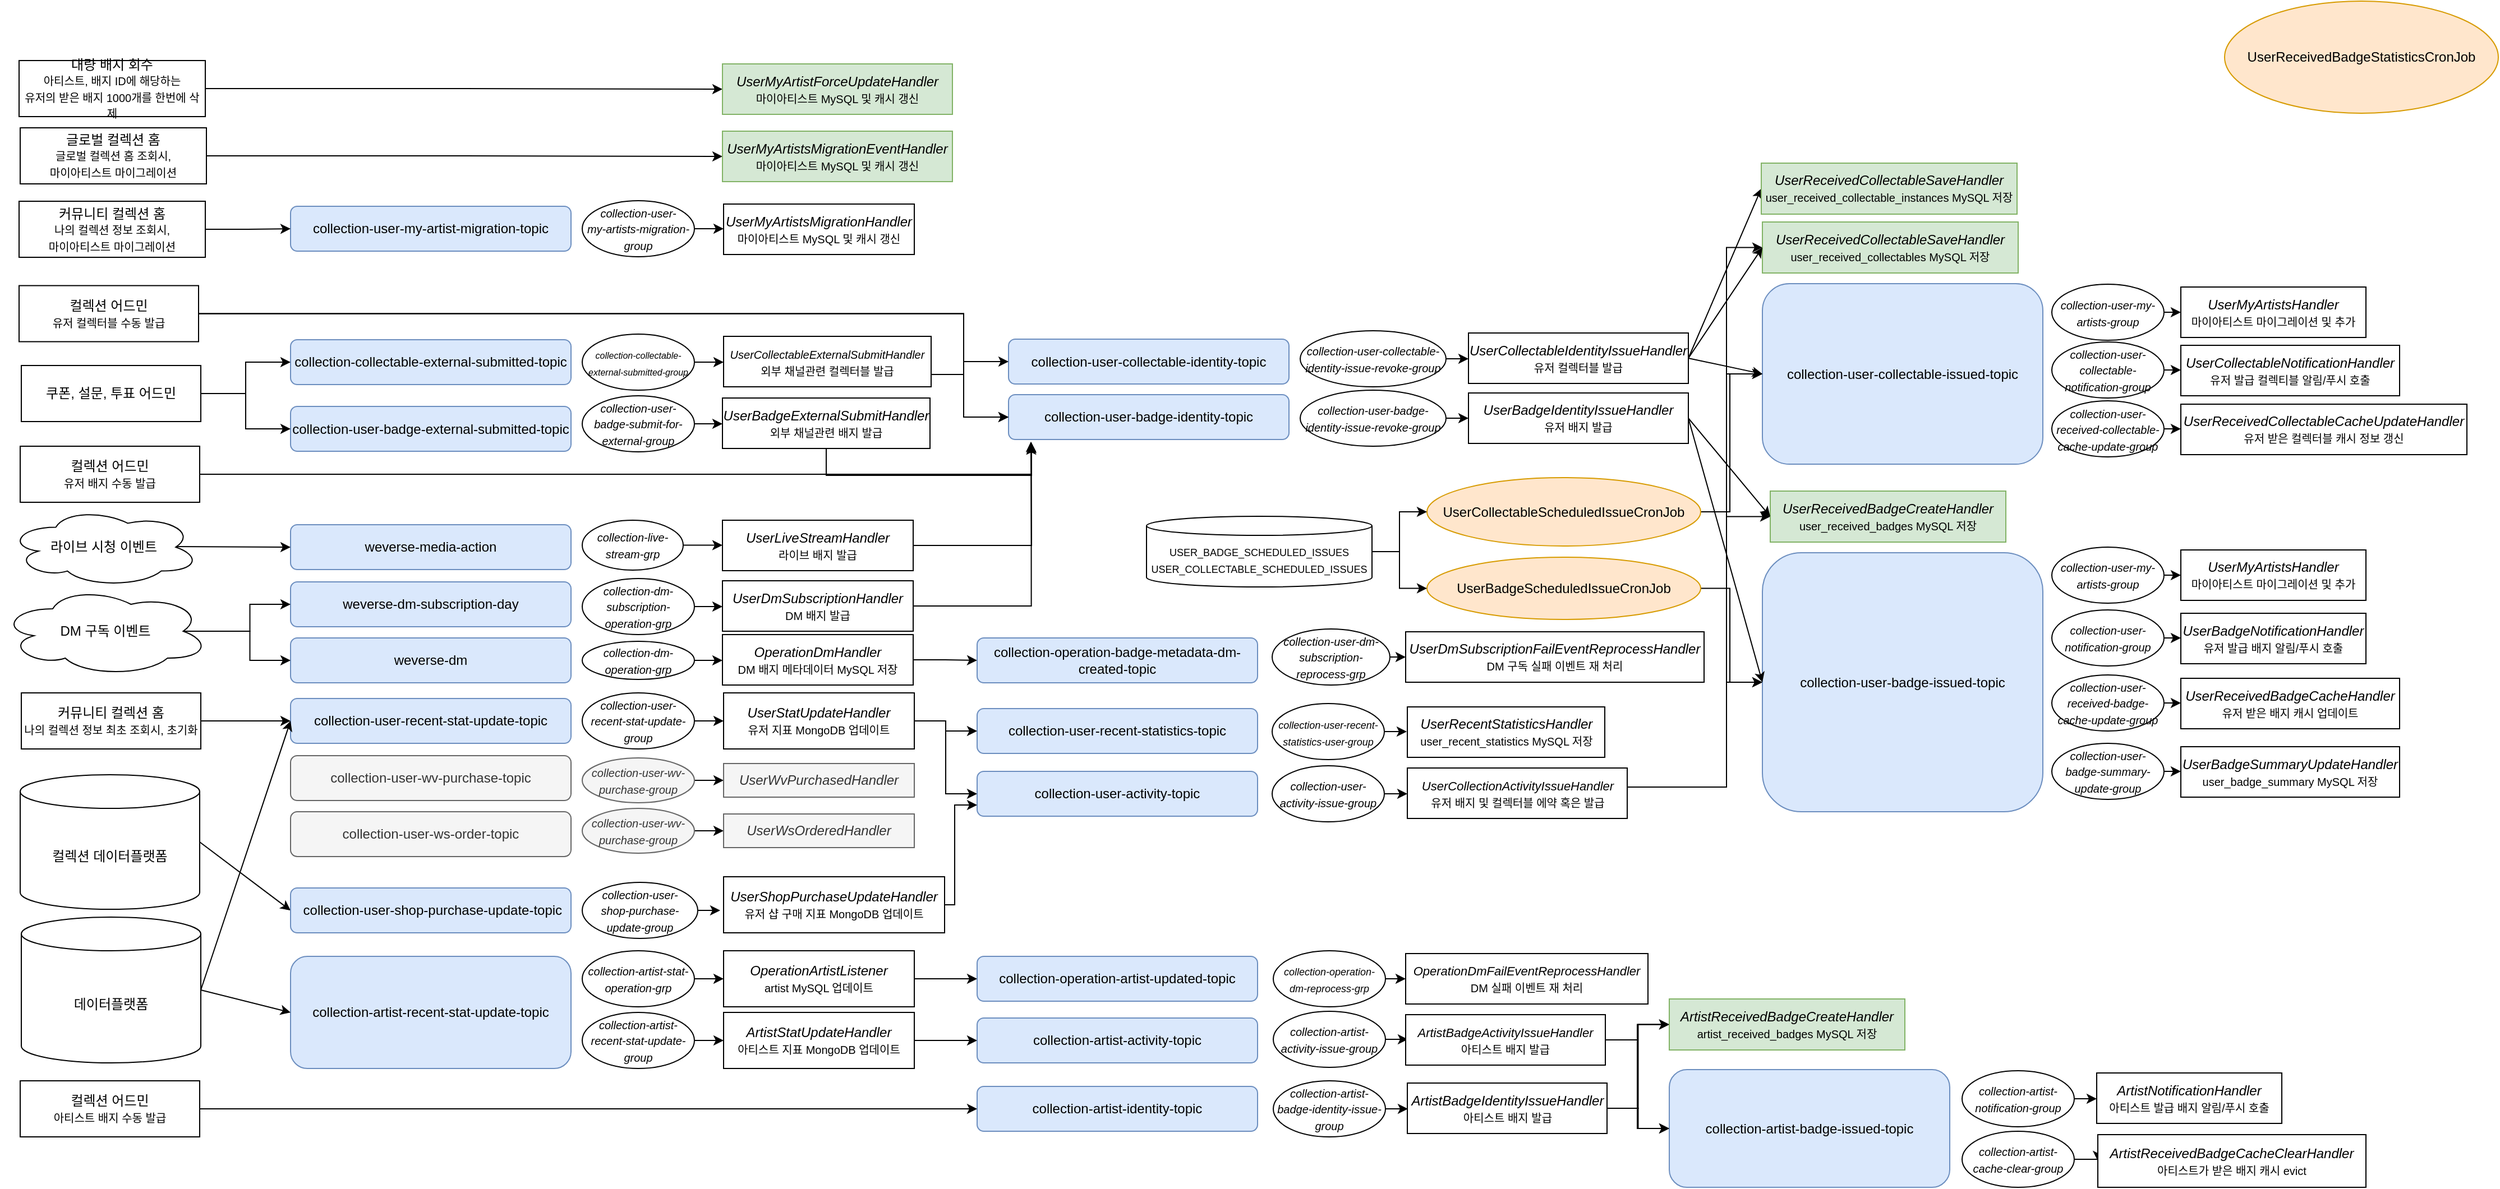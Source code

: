 <mxfile version="22.1.17" type="github">
  <diagram name="Kafka Event" id="AxXZHzaRcRMsWfZ9CsZy">
    <mxGraphModel dx="1038" dy="704" grid="1" gridSize="10" guides="1" tooltips="1" connect="1" arrows="1" fold="1" page="1" pageScale="1" pageWidth="827" pageHeight="1169" math="0" shadow="0">
      <root>
        <mxCell id="0" />
        <mxCell id="1" parent="0" />
        <mxCell id="Hu20n-Qd5BMdo4HiK3WD-1" value="collection-user-recent-stat-update-topic" style="rounded=1;whiteSpace=wrap;html=1;fillColor=#dae8fc;strokeColor=#6c8ebf;" parent="1" vertex="1">
          <mxGeometry x="437" y="646" width="250" height="40" as="geometry" />
        </mxCell>
        <mxCell id="Hu20n-Qd5BMdo4HiK3WD-2" value="collection-operation-artist-updated-topic" style="rounded=1;whiteSpace=wrap;html=1;fillColor=#dae8fc;strokeColor=#6c8ebf;" parent="1" vertex="1">
          <mxGeometry x="1049" y="876" width="250" height="40" as="geometry" />
        </mxCell>
        <mxCell id="Hu20n-Qd5BMdo4HiK3WD-3" value="weverse-dm-subscription-day" style="rounded=1;whiteSpace=wrap;html=1;fillColor=#dae8fc;strokeColor=#6c8ebf;" parent="1" vertex="1">
          <mxGeometry x="437" y="542" width="250" height="40" as="geometry" />
        </mxCell>
        <mxCell id="Hu20n-Qd5BMdo4HiK3WD-4" value="collection-operation-badge-metadata-dm-created-topic" style="rounded=1;whiteSpace=wrap;html=1;fillColor=#dae8fc;strokeColor=#6c8ebf;" parent="1" vertex="1">
          <mxGeometry x="1049" y="592" width="250" height="40" as="geometry" />
        </mxCell>
        <mxCell id="Hu20n-Qd5BMdo4HiK3WD-6" value="collection-user-badge-identity-topic" style="rounded=1;whiteSpace=wrap;html=1;fillColor=#dae8fc;strokeColor=#6c8ebf;" parent="1" vertex="1">
          <mxGeometry x="1077" y="375" width="250" height="40" as="geometry" />
        </mxCell>
        <mxCell id="Hu20n-Qd5BMdo4HiK3WD-7" value="collection-user-collectable-identity-topic" style="rounded=1;whiteSpace=wrap;html=1;fillColor=#dae8fc;strokeColor=#6c8ebf;" parent="1" vertex="1">
          <mxGeometry x="1077" y="325.5" width="250" height="40" as="geometry" />
        </mxCell>
        <mxCell id="Hu20n-Qd5BMdo4HiK3WD-8" value="collection-artist-activity-topic" style="rounded=1;whiteSpace=wrap;html=1;fillColor=#dae8fc;strokeColor=#6c8ebf;" parent="1" vertex="1">
          <mxGeometry x="1049" y="931" width="250" height="40" as="geometry" />
        </mxCell>
        <mxCell id="Hu20n-Qd5BMdo4HiK3WD-9" value="collection-artist-identity-topic" style="rounded=1;whiteSpace=wrap;html=1;fillColor=#dae8fc;strokeColor=#6c8ebf;" parent="1" vertex="1">
          <mxGeometry x="1049" y="992" width="250" height="40" as="geometry" />
        </mxCell>
        <mxCell id="Hu20n-Qd5BMdo4HiK3WD-11" value="collection-artist-badge-issued-topic" style="rounded=1;whiteSpace=wrap;html=1;fillColor=#dae8fc;strokeColor=#6c8ebf;" parent="1" vertex="1">
          <mxGeometry x="1666" y="977" width="250" height="105" as="geometry" />
        </mxCell>
        <mxCell id="Hu20n-Qd5BMdo4HiK3WD-12" value="collection-user-collectable-issued-topic" style="rounded=1;whiteSpace=wrap;html=1;fillColor=#dae8fc;strokeColor=#6c8ebf;" parent="1" vertex="1">
          <mxGeometry x="1749" y="276" width="250" height="161" as="geometry" />
        </mxCell>
        <mxCell id="Hu20n-Qd5BMdo4HiK3WD-13" value="collection-user-my-artist-migration-topic" style="rounded=1;whiteSpace=wrap;html=1;fillColor=#dae8fc;strokeColor=#6c8ebf;" parent="1" vertex="1">
          <mxGeometry x="437" y="207" width="250" height="40" as="geometry" />
        </mxCell>
        <mxCell id="Hu20n-Qd5BMdo4HiK3WD-14" value="collection-user-activity-topic" style="rounded=1;whiteSpace=wrap;html=1;fillColor=#dae8fc;strokeColor=#6c8ebf;" parent="1" vertex="1">
          <mxGeometry x="1049" y="711" width="250" height="40" as="geometry" />
        </mxCell>
        <mxCell id="Hu20n-Qd5BMdo4HiK3WD-16" value="collection-user-badge-issued-topic" style="rounded=1;whiteSpace=wrap;html=1;fillColor=#dae8fc;strokeColor=#6c8ebf;" parent="1" vertex="1">
          <mxGeometry x="1749" y="516" width="250" height="231" as="geometry" />
        </mxCell>
        <mxCell id="Hu20n-Qd5BMdo4HiK3WD-17" value="collection-user-ws-order-topic" style="rounded=1;whiteSpace=wrap;html=1;fillColor=#f5f5f5;strokeColor=#666666;fontColor=#333333;" parent="1" vertex="1">
          <mxGeometry x="437" y="747" width="250" height="40" as="geometry" />
        </mxCell>
        <mxCell id="Hu20n-Qd5BMdo4HiK3WD-18" value="collection-user-wv-purchase-topic" style="rounded=1;whiteSpace=wrap;html=1;fillColor=#f5f5f5;strokeColor=#666666;fontColor=#333333;" parent="1" vertex="1">
          <mxGeometry x="437" y="697" width="250" height="40" as="geometry" />
        </mxCell>
        <mxCell id="Hu20n-Qd5BMdo4HiK3WD-19" value="collection-artist-recent-stat-update-topic" style="rounded=1;whiteSpace=wrap;html=1;fillColor=#dae8fc;strokeColor=#6c8ebf;" parent="1" vertex="1">
          <mxGeometry x="437" y="876" width="250" height="100" as="geometry" />
        </mxCell>
        <mxCell id="Hu20n-Qd5BMdo4HiK3WD-20" value="collection-user-recent-statistics-topic" style="rounded=1;whiteSpace=wrap;html=1;fillColor=#dae8fc;strokeColor=#6c8ebf;" parent="1" vertex="1">
          <mxGeometry x="1049" y="655" width="250" height="40" as="geometry" />
        </mxCell>
        <mxCell id="Hu20n-Qd5BMdo4HiK3WD-21" value="weverse-dm" style="rounded=1;whiteSpace=wrap;html=1;fillColor=#dae8fc;strokeColor=#6c8ebf;" parent="1" vertex="1">
          <mxGeometry x="437" y="592" width="250" height="40" as="geometry" />
        </mxCell>
        <mxCell id="Hu20n-Qd5BMdo4HiK3WD-22" value="weverse-media-action" style="rounded=1;whiteSpace=wrap;html=1;fillColor=#dae8fc;strokeColor=#6c8ebf;" parent="1" vertex="1">
          <mxGeometry x="437" y="491" width="250" height="40" as="geometry" />
        </mxCell>
        <mxCell id="Hu20n-Qd5BMdo4HiK3WD-23" value="collection-user-badge-external-submitted-topic" style="rounded=1;whiteSpace=wrap;html=1;fillColor=#dae8fc;strokeColor=#6c8ebf;" parent="1" vertex="1">
          <mxGeometry x="437" y="385.5" width="250" height="40" as="geometry" />
        </mxCell>
        <mxCell id="Hu20n-Qd5BMdo4HiK3WD-24" value="collection-collectable-external-submitted-topic" style="rounded=1;whiteSpace=wrap;html=1;fillColor=#dae8fc;strokeColor=#6c8ebf;" parent="1" vertex="1">
          <mxGeometry x="437" y="326" width="250" height="40" as="geometry" />
        </mxCell>
        <mxCell id="Hu20n-Qd5BMdo4HiK3WD-59" style="edgeStyle=orthogonalEdgeStyle;rounded=0;orthogonalLoop=1;jettySize=auto;html=1;exitX=1;exitY=0.5;exitDx=0;exitDy=0;" parent="1" source="Hu20n-Qd5BMdo4HiK3WD-27" target="Hu20n-Qd5BMdo4HiK3WD-34" edge="1">
          <mxGeometry relative="1" as="geometry" />
        </mxCell>
        <mxCell id="Hu20n-Qd5BMdo4HiK3WD-27" value="&lt;i&gt;&lt;font style=&quot;font-size: 9px;&quot;&gt;collection-user-recent-statistics-user-group&lt;/font&gt;&lt;/i&gt;" style="ellipse;whiteSpace=wrap;html=1;" parent="1" vertex="1">
          <mxGeometry x="1312" y="650.5" width="100" height="50" as="geometry" />
        </mxCell>
        <mxCell id="Hu20n-Qd5BMdo4HiK3WD-29" style="edgeStyle=orthogonalEdgeStyle;rounded=0;orthogonalLoop=1;jettySize=auto;html=1;entryX=0;entryY=0.5;entryDx=0;entryDy=0;exitX=1;exitY=0.5;exitDx=0;exitDy=0;" parent="1" source="Hu20n-Qd5BMdo4HiK3WD-35" target="Hu20n-Qd5BMdo4HiK3WD-20" edge="1">
          <mxGeometry relative="1" as="geometry">
            <mxPoint x="427" y="606" as="sourcePoint" />
            <Array as="points" />
          </mxGeometry>
        </mxCell>
        <mxCell id="Hu20n-Qd5BMdo4HiK3WD-28" value="&lt;font size=&quot;1&quot;&gt;&lt;i&gt;collection-user-recent-stat-update-group&lt;/i&gt;&lt;/font&gt;" style="ellipse;whiteSpace=wrap;html=1;" parent="1" vertex="1">
          <mxGeometry x="697" y="641" width="100" height="50" as="geometry" />
        </mxCell>
        <mxCell id="Hu20n-Qd5BMdo4HiK3WD-34" value="&lt;i&gt;UserRecentStatisticsHandler&lt;/i&gt;&lt;br style=&quot;border-color: var(--border-color);&quot;&gt;&lt;font style=&quot;font-size: 10px;&quot;&gt;user_recent_statistics MySQL 저장&lt;/font&gt;" style="rounded=0;whiteSpace=wrap;html=1;" parent="1" vertex="1">
          <mxGeometry x="1432.5" y="653.5" width="176" height="45" as="geometry" />
        </mxCell>
        <mxCell id="Hu20n-Qd5BMdo4HiK3WD-38" value="" style="edgeStyle=orthogonalEdgeStyle;rounded=0;orthogonalLoop=1;jettySize=auto;html=1;entryX=0;entryY=0.5;entryDx=0;entryDy=0;exitX=1;exitY=0.5;exitDx=0;exitDy=0;" parent="1" source="Hu20n-Qd5BMdo4HiK3WD-28" target="Hu20n-Qd5BMdo4HiK3WD-35" edge="1">
          <mxGeometry relative="1" as="geometry">
            <mxPoint x="514" y="343" as="sourcePoint" />
            <mxPoint x="1167" y="343" as="targetPoint" />
            <Array as="points" />
          </mxGeometry>
        </mxCell>
        <mxCell id="Hu20n-Qd5BMdo4HiK3WD-135" style="edgeStyle=orthogonalEdgeStyle;rounded=0;orthogonalLoop=1;jettySize=auto;html=1;exitX=1;exitY=0.5;exitDx=0;exitDy=0;entryX=0;entryY=0.5;entryDx=0;entryDy=0;" parent="1" source="Hu20n-Qd5BMdo4HiK3WD-35" target="Hu20n-Qd5BMdo4HiK3WD-14" edge="1">
          <mxGeometry relative="1" as="geometry" />
        </mxCell>
        <mxCell id="Hu20n-Qd5BMdo4HiK3WD-35" value="&lt;i&gt;UserStatUpdateHandler&lt;/i&gt;&lt;br&gt;&lt;font style=&quot;font-size: 10px;&quot;&gt;유저 지표 MongoDB 업데이트&lt;/font&gt;" style="rounded=0;whiteSpace=wrap;html=1;" parent="1" vertex="1">
          <mxGeometry x="823" y="641" width="170" height="50" as="geometry" />
        </mxCell>
        <mxCell id="Hu20n-Qd5BMdo4HiK3WD-40" style="edgeStyle=orthogonalEdgeStyle;rounded=0;orthogonalLoop=1;jettySize=auto;html=1;entryX=0;entryY=0.5;entryDx=0;entryDy=0;" parent="1" source="Hu20n-Qd5BMdo4HiK3WD-39" target="Hu20n-Qd5BMdo4HiK3WD-1" edge="1">
          <mxGeometry relative="1" as="geometry" />
        </mxCell>
        <mxCell id="Hu20n-Qd5BMdo4HiK3WD-39" value="커뮤니티 컬렉션 홈&lt;br&gt;&lt;font style=&quot;font-size: 10px;&quot;&gt;나의 컬렉션 정보 최초 조회시, 초기화&lt;/font&gt;" style="rounded=0;whiteSpace=wrap;html=1;" parent="1" vertex="1">
          <mxGeometry x="197" y="641" width="160" height="50" as="geometry" />
        </mxCell>
        <mxCell id="Hu20n-Qd5BMdo4HiK3WD-42" style="rounded=0;orthogonalLoop=1;jettySize=auto;html=1;exitX=1;exitY=0.5;exitDx=0;exitDy=0;exitPerimeter=0;entryX=0;entryY=0.5;entryDx=0;entryDy=0;" parent="1" source="Hu20n-Qd5BMdo4HiK3WD-41" target="Hu20n-Qd5BMdo4HiK3WD-1" edge="1">
          <mxGeometry relative="1" as="geometry" />
        </mxCell>
        <mxCell id="Hu20n-Qd5BMdo4HiK3WD-43" style="rounded=0;orthogonalLoop=1;jettySize=auto;html=1;exitX=1;exitY=0.5;exitDx=0;exitDy=0;exitPerimeter=0;entryX=0;entryY=0.5;entryDx=0;entryDy=0;" parent="1" source="Hu20n-Qd5BMdo4HiK3WD-41" target="Hu20n-Qd5BMdo4HiK3WD-19" edge="1">
          <mxGeometry relative="1" as="geometry">
            <mxPoint x="358" y="871" as="sourcePoint" />
          </mxGeometry>
        </mxCell>
        <mxCell id="Hu20n-Qd5BMdo4HiK3WD-41" value="데이터플랫폼" style="shape=cylinder3;whiteSpace=wrap;html=1;boundedLbl=1;backgroundOutline=1;size=15;" parent="1" vertex="1">
          <mxGeometry x="197" y="841" width="160" height="130" as="geometry" />
        </mxCell>
        <mxCell id="Hu20n-Qd5BMdo4HiK3WD-46" style="edgeStyle=orthogonalEdgeStyle;rounded=0;orthogonalLoop=1;jettySize=auto;html=1;exitX=1;exitY=0.5;exitDx=0;exitDy=0;entryX=0;entryY=0.5;entryDx=0;entryDy=0;" parent="1" source="Hu20n-Qd5BMdo4HiK3WD-44" target="Hu20n-Qd5BMdo4HiK3WD-45" edge="1">
          <mxGeometry relative="1" as="geometry" />
        </mxCell>
        <mxCell id="Hu20n-Qd5BMdo4HiK3WD-44" value="&lt;font style=&quot;font-size: 10px;&quot;&gt;&lt;i&gt;collection-artist-recent-stat-update-group&lt;/i&gt;&lt;/font&gt;" style="ellipse;whiteSpace=wrap;html=1;" parent="1" vertex="1">
          <mxGeometry x="697" y="926" width="100" height="50" as="geometry" />
        </mxCell>
        <mxCell id="Hu20n-Qd5BMdo4HiK3WD-138" style="edgeStyle=orthogonalEdgeStyle;rounded=0;orthogonalLoop=1;jettySize=auto;html=1;exitX=1;exitY=0.5;exitDx=0;exitDy=0;entryX=0;entryY=0.5;entryDx=0;entryDy=0;" parent="1" source="Hu20n-Qd5BMdo4HiK3WD-45" target="Hu20n-Qd5BMdo4HiK3WD-8" edge="1">
          <mxGeometry relative="1" as="geometry" />
        </mxCell>
        <mxCell id="Hu20n-Qd5BMdo4HiK3WD-45" value="&lt;i&gt;ArtistStatUpdateHandler&lt;br&gt;&lt;/i&gt;&lt;font style=&quot;font-size: 10px;&quot;&gt;아티스트 지표 MongoDB 업데이트&lt;/font&gt;" style="rounded=0;whiteSpace=wrap;html=1;" parent="1" vertex="1">
          <mxGeometry x="823" y="926" width="170" height="50" as="geometry" />
        </mxCell>
        <mxCell id="Hu20n-Qd5BMdo4HiK3WD-53" style="edgeStyle=orthogonalEdgeStyle;rounded=0;orthogonalLoop=1;jettySize=auto;html=1;exitX=1;exitY=0.5;exitDx=0;exitDy=0;entryX=0;entryY=0.5;entryDx=0;entryDy=0;" parent="1" source="Hu20n-Qd5BMdo4HiK3WD-48" target="Hu20n-Qd5BMdo4HiK3WD-52" edge="1">
          <mxGeometry relative="1" as="geometry" />
        </mxCell>
        <mxCell id="Hu20n-Qd5BMdo4HiK3WD-48" value="&lt;font style=&quot;font-size: 10px;&quot;&gt;&lt;i&gt;collection-artist-stat-operation-grp&lt;/i&gt;&lt;/font&gt;" style="ellipse;whiteSpace=wrap;html=1;" parent="1" vertex="1">
          <mxGeometry x="697" y="871" width="100" height="50" as="geometry" />
        </mxCell>
        <mxCell id="Hu20n-Qd5BMdo4HiK3WD-49" style="edgeStyle=orthogonalEdgeStyle;rounded=0;orthogonalLoop=1;jettySize=auto;html=1;exitX=0.5;exitY=1;exitDx=0;exitDy=0;" parent="1" source="Hu20n-Qd5BMdo4HiK3WD-19" target="Hu20n-Qd5BMdo4HiK3WD-19" edge="1">
          <mxGeometry relative="1" as="geometry" />
        </mxCell>
        <mxCell id="Hu20n-Qd5BMdo4HiK3WD-54" style="edgeStyle=orthogonalEdgeStyle;rounded=0;orthogonalLoop=1;jettySize=auto;html=1;exitX=1;exitY=0.5;exitDx=0;exitDy=0;entryX=0;entryY=0.5;entryDx=0;entryDy=0;" parent="1" source="Hu20n-Qd5BMdo4HiK3WD-52" target="Hu20n-Qd5BMdo4HiK3WD-2" edge="1">
          <mxGeometry relative="1" as="geometry" />
        </mxCell>
        <mxCell id="Hu20n-Qd5BMdo4HiK3WD-52" value="&lt;i&gt;OperationArtistListener&lt;br&gt;&lt;/i&gt;&lt;span style=&quot;font-size: 10px;&quot;&gt;artist MySQL 업데이트&lt;/span&gt;" style="rounded=0;whiteSpace=wrap;html=1;" parent="1" vertex="1">
          <mxGeometry x="823" y="871" width="170" height="50" as="geometry" />
        </mxCell>
        <mxCell id="Hu20n-Qd5BMdo4HiK3WD-57" style="edgeStyle=orthogonalEdgeStyle;rounded=0;orthogonalLoop=1;jettySize=auto;html=1;exitX=1;exitY=0.5;exitDx=0;exitDy=0;entryX=0;entryY=0.5;entryDx=0;entryDy=0;" parent="1" source="Hu20n-Qd5BMdo4HiK3WD-55" target="Hu20n-Qd5BMdo4HiK3WD-56" edge="1">
          <mxGeometry relative="1" as="geometry" />
        </mxCell>
        <mxCell id="Hu20n-Qd5BMdo4HiK3WD-55" value="&lt;i&gt;&lt;font style=&quot;font-size: 9px;&quot;&gt;collection-operation-&lt;br&gt;dm-reprocess-grp&lt;/font&gt;&lt;/i&gt;" style="ellipse;whiteSpace=wrap;html=1;" parent="1" vertex="1">
          <mxGeometry x="1313" y="871" width="100" height="50" as="geometry" />
        </mxCell>
        <mxCell id="Hu20n-Qd5BMdo4HiK3WD-56" value="&lt;font style=&quot;&quot;&gt;&lt;i style=&quot;&quot;&gt;&lt;font style=&quot;font-size: 11px;&quot;&gt;OperationDmFailEventReprocessHandler&lt;/font&gt;&lt;/i&gt;&lt;br&gt;&lt;/font&gt;&lt;font style=&quot;font-size: 10px;&quot;&gt;DM 실패 이벤트 재 처리&lt;/font&gt;" style="rounded=0;whiteSpace=wrap;html=1;" parent="1" vertex="1">
          <mxGeometry x="1431" y="873.5" width="216" height="45" as="geometry" />
        </mxCell>
        <mxCell id="Hu20n-Qd5BMdo4HiK3WD-62" style="edgeStyle=orthogonalEdgeStyle;rounded=0;orthogonalLoop=1;jettySize=auto;html=1;exitX=1;exitY=0.5;exitDx=0;exitDy=0;" parent="1" source="Hu20n-Qd5BMdo4HiK3WD-60" target="Hu20n-Qd5BMdo4HiK3WD-61" edge="1">
          <mxGeometry relative="1" as="geometry" />
        </mxCell>
        <mxCell id="Hu20n-Qd5BMdo4HiK3WD-60" value="&lt;font style=&quot;font-size: 10px;&quot;&gt;&lt;i&gt;collection-artist-activity-issue-group&lt;/i&gt;&lt;/font&gt;" style="ellipse;whiteSpace=wrap;html=1;" parent="1" vertex="1">
          <mxGeometry x="1313" y="925" width="100" height="50" as="geometry" />
        </mxCell>
        <mxCell id="Hu20n-Qd5BMdo4HiK3WD-65" style="rounded=0;orthogonalLoop=1;jettySize=auto;html=1;exitX=1;exitY=0.5;exitDx=0;exitDy=0;entryX=0;entryY=0.5;entryDx=0;entryDy=0;edgeStyle=orthogonalEdgeStyle;" parent="1" source="Hu20n-Qd5BMdo4HiK3WD-61" target="Hu20n-Qd5BMdo4HiK3WD-11" edge="1">
          <mxGeometry relative="1" as="geometry" />
        </mxCell>
        <mxCell id="Hu20n-Qd5BMdo4HiK3WD-73" style="rounded=0;orthogonalLoop=1;jettySize=auto;html=1;exitX=1;exitY=0.5;exitDx=0;exitDy=0;entryX=0;entryY=0.5;entryDx=0;entryDy=0;edgeStyle=orthogonalEdgeStyle;" parent="1" source="Hu20n-Qd5BMdo4HiK3WD-61" target="Hu20n-Qd5BMdo4HiK3WD-71" edge="1">
          <mxGeometry relative="1" as="geometry" />
        </mxCell>
        <mxCell id="Hu20n-Qd5BMdo4HiK3WD-61" value="&lt;font style=&quot;&quot;&gt;&lt;font size=&quot;1&quot; style=&quot;&quot;&gt;&lt;i style=&quot;font-size: 11px;&quot;&gt;ArtistBadgeActivityIssueHandler&lt;/i&gt;&lt;/font&gt;&lt;br&gt;&lt;span style=&quot;font-size: 10px;&quot;&gt;아티스트 배지 발급&lt;/span&gt;&lt;br&gt;&lt;/font&gt;" style="rounded=0;whiteSpace=wrap;html=1;" parent="1" vertex="1">
          <mxGeometry x="1431" y="928" width="178" height="45" as="geometry" />
        </mxCell>
        <mxCell id="Hu20n-Qd5BMdo4HiK3WD-71" value="&lt;i&gt;ArtistReceivedBadgeCreateHandler&lt;/i&gt;&lt;br&gt;&lt;font style=&quot;font-size: 10px;&quot;&gt;artist_received_badges&amp;nbsp;MySQL 저장&lt;/font&gt;" style="rounded=0;whiteSpace=wrap;html=1;fillColor=#d5e8d4;strokeColor=#82b366;" parent="1" vertex="1">
          <mxGeometry x="1666" y="914" width="210" height="45.5" as="geometry" />
        </mxCell>
        <mxCell id="Hu20n-Qd5BMdo4HiK3WD-77" style="edgeStyle=orthogonalEdgeStyle;rounded=0;orthogonalLoop=1;jettySize=auto;html=1;exitX=1;exitY=0.5;exitDx=0;exitDy=0;" parent="1" source="Hu20n-Qd5BMdo4HiK3WD-74" target="Hu20n-Qd5BMdo4HiK3WD-75" edge="1">
          <mxGeometry relative="1" as="geometry" />
        </mxCell>
        <mxCell id="Hu20n-Qd5BMdo4HiK3WD-74" value="&lt;font size=&quot;1&quot; style=&quot;&quot;&gt;&lt;i style=&quot;&quot;&gt;collection-artist-badge-identity-issue-group&lt;/i&gt;&lt;/font&gt;" style="ellipse;whiteSpace=wrap;html=1;" parent="1" vertex="1">
          <mxGeometry x="1313" y="987" width="100" height="50" as="geometry" />
        </mxCell>
        <mxCell id="Hu20n-Qd5BMdo4HiK3WD-79" style="rounded=0;orthogonalLoop=1;jettySize=auto;html=1;exitX=1;exitY=0.5;exitDx=0;exitDy=0;entryX=0;entryY=0.5;entryDx=0;entryDy=0;edgeStyle=orthogonalEdgeStyle;" parent="1" source="Hu20n-Qd5BMdo4HiK3WD-75" target="Hu20n-Qd5BMdo4HiK3WD-11" edge="1">
          <mxGeometry relative="1" as="geometry" />
        </mxCell>
        <mxCell id="Hu20n-Qd5BMdo4HiK3WD-81" style="rounded=0;orthogonalLoop=1;jettySize=auto;html=1;exitX=1;exitY=0.5;exitDx=0;exitDy=0;entryX=0;entryY=0.5;entryDx=0;entryDy=0;edgeStyle=orthogonalEdgeStyle;" parent="1" source="Hu20n-Qd5BMdo4HiK3WD-75" target="Hu20n-Qd5BMdo4HiK3WD-71" edge="1">
          <mxGeometry relative="1" as="geometry">
            <mxPoint x="1709" y="1042.75" as="targetPoint" />
          </mxGeometry>
        </mxCell>
        <mxCell id="Hu20n-Qd5BMdo4HiK3WD-75" value="&lt;i&gt;ArtistBadgeIdentityIssueHandler&lt;/i&gt;&lt;br&gt;&lt;font style=&quot;font-size: 10px;&quot;&gt;아티스트 배지 발급&lt;/font&gt;" style="rounded=0;whiteSpace=wrap;html=1;" parent="1" vertex="1">
          <mxGeometry x="1432.5" y="989" width="178" height="45" as="geometry" />
        </mxCell>
        <mxCell id="Hu20n-Qd5BMdo4HiK3WD-83" style="edgeStyle=orthogonalEdgeStyle;rounded=0;orthogonalLoop=1;jettySize=auto;html=1;exitX=1;exitY=0.5;exitDx=0;exitDy=0;entryX=0;entryY=0.5;entryDx=0;entryDy=0;" parent="1" source="Hu20n-Qd5BMdo4HiK3WD-82" target="Hu20n-Qd5BMdo4HiK3WD-9" edge="1">
          <mxGeometry relative="1" as="geometry" />
        </mxCell>
        <mxCell id="Hu20n-Qd5BMdo4HiK3WD-82" value="컬렉션 어드민&lt;br&gt;&lt;span style=&quot;font-size: 10px;&quot;&gt;아티스트 배지 수동 발급&lt;/span&gt;" style="rounded=0;whiteSpace=wrap;html=1;" parent="1" vertex="1">
          <mxGeometry x="196" y="987" width="160" height="50" as="geometry" />
        </mxCell>
        <mxCell id="Hu20n-Qd5BMdo4HiK3WD-89" style="edgeStyle=orthogonalEdgeStyle;rounded=0;orthogonalLoop=1;jettySize=auto;html=1;exitX=1;exitY=0.5;exitDx=0;exitDy=0;entryX=0;entryY=0.5;entryDx=0;entryDy=0;" parent="1" source="Hu20n-Qd5BMdo4HiK3WD-90" target="Hu20n-Qd5BMdo4HiK3WD-23" edge="1">
          <mxGeometry relative="1" as="geometry">
            <mxPoint x="357" y="391.5" as="sourcePoint" />
          </mxGeometry>
        </mxCell>
        <mxCell id="Hu20n-Qd5BMdo4HiK3WD-91" value="" style="edgeStyle=orthogonalEdgeStyle;rounded=0;orthogonalLoop=1;jettySize=auto;html=1;" parent="1" source="Hu20n-Qd5BMdo4HiK3WD-90" target="Hu20n-Qd5BMdo4HiK3WD-24" edge="1">
          <mxGeometry relative="1" as="geometry" />
        </mxCell>
        <mxCell id="Hu20n-Qd5BMdo4HiK3WD-90" value="쿠폰, 설문, 투표 어드민&lt;br&gt;" style="rounded=0;whiteSpace=wrap;html=1;" parent="1" vertex="1">
          <mxGeometry x="197" y="349" width="160" height="50" as="geometry" />
        </mxCell>
        <mxCell id="Hu20n-Qd5BMdo4HiK3WD-95" style="edgeStyle=orthogonalEdgeStyle;rounded=0;orthogonalLoop=1;jettySize=auto;html=1;exitX=0.875;exitY=0.5;exitDx=0;exitDy=0;exitPerimeter=0;entryX=0;entryY=0.5;entryDx=0;entryDy=0;" parent="1" target="Hu20n-Qd5BMdo4HiK3WD-22" edge="1">
          <mxGeometry relative="1" as="geometry">
            <mxPoint x="335.625" y="510.5" as="sourcePoint" />
          </mxGeometry>
        </mxCell>
        <mxCell id="Hu20n-Qd5BMdo4HiK3WD-94" value="라이브 시청 이벤트" style="ellipse;shape=cloud;whiteSpace=wrap;html=1;" parent="1" vertex="1">
          <mxGeometry x="185" y="475.5" width="171" height="71" as="geometry" />
        </mxCell>
        <mxCell id="Hu20n-Qd5BMdo4HiK3WD-97" style="edgeStyle=orthogonalEdgeStyle;rounded=0;orthogonalLoop=1;jettySize=auto;html=1;exitX=0.875;exitY=0.5;exitDx=0;exitDy=0;exitPerimeter=0;" parent="1" source="Hu20n-Qd5BMdo4HiK3WD-96" target="Hu20n-Qd5BMdo4HiK3WD-3" edge="1">
          <mxGeometry relative="1" as="geometry" />
        </mxCell>
        <mxCell id="Hu20n-Qd5BMdo4HiK3WD-98" style="edgeStyle=orthogonalEdgeStyle;rounded=0;orthogonalLoop=1;jettySize=auto;html=1;exitX=0.875;exitY=0.5;exitDx=0;exitDy=0;exitPerimeter=0;" parent="1" source="Hu20n-Qd5BMdo4HiK3WD-96" target="Hu20n-Qd5BMdo4HiK3WD-21" edge="1">
          <mxGeometry relative="1" as="geometry" />
        </mxCell>
        <mxCell id="Hu20n-Qd5BMdo4HiK3WD-96" value="DM 구독 이벤트" style="ellipse;shape=cloud;whiteSpace=wrap;html=1;" parent="1" vertex="1">
          <mxGeometry x="178.5" y="546" width="186" height="80" as="geometry" />
        </mxCell>
        <mxCell id="Hu20n-Qd5BMdo4HiK3WD-103" style="edgeStyle=orthogonalEdgeStyle;rounded=0;orthogonalLoop=1;jettySize=auto;html=1;exitX=1;exitY=0.5;exitDx=0;exitDy=0;entryX=0;entryY=0.5;entryDx=0;entryDy=0;" parent="1" source="Hu20n-Qd5BMdo4HiK3WD-99" target="Hu20n-Qd5BMdo4HiK3WD-102" edge="1">
          <mxGeometry relative="1" as="geometry" />
        </mxCell>
        <mxCell id="Hu20n-Qd5BMdo4HiK3WD-99" value="&lt;font size=&quot;1&quot;&gt;&lt;i&gt;collection-user-wv-purchase-group&lt;br&gt;&lt;/i&gt;&lt;/font&gt;" style="ellipse;whiteSpace=wrap;html=1;fillColor=#f5f5f5;fontColor=#333333;strokeColor=#666666;" parent="1" vertex="1">
          <mxGeometry x="697" y="699" width="100" height="40" as="geometry" />
        </mxCell>
        <mxCell id="Hu20n-Qd5BMdo4HiK3WD-107" style="edgeStyle=orthogonalEdgeStyle;rounded=0;orthogonalLoop=1;jettySize=auto;html=1;exitX=1;exitY=0.5;exitDx=0;exitDy=0;entryX=0;entryY=0.5;entryDx=0;entryDy=0;" parent="1" source="Hu20n-Qd5BMdo4HiK3WD-100" target="Hu20n-Qd5BMdo4HiK3WD-106" edge="1">
          <mxGeometry relative="1" as="geometry">
            <mxPoint x="817" y="612" as="targetPoint" />
          </mxGeometry>
        </mxCell>
        <mxCell id="Hu20n-Qd5BMdo4HiK3WD-100" value="&lt;font size=&quot;1&quot;&gt;&lt;i&gt;collection-dm-operation-grp&lt;/i&gt;&lt;/font&gt;" style="ellipse;whiteSpace=wrap;html=1;" parent="1" vertex="1">
          <mxGeometry x="697" y="595" width="100" height="34" as="geometry" />
        </mxCell>
        <mxCell id="Hu20n-Qd5BMdo4HiK3WD-105" style="edgeStyle=orthogonalEdgeStyle;rounded=0;orthogonalLoop=1;jettySize=auto;html=1;exitX=1;exitY=0.5;exitDx=0;exitDy=0;entryX=0;entryY=0.5;entryDx=0;entryDy=0;" parent="1" source="Hu20n-Qd5BMdo4HiK3WD-101" target="Hu20n-Qd5BMdo4HiK3WD-104" edge="1">
          <mxGeometry relative="1" as="geometry" />
        </mxCell>
        <mxCell id="Hu20n-Qd5BMdo4HiK3WD-101" value="&lt;font size=&quot;1&quot;&gt;&lt;i&gt;collection-user-wv-purchase-group&lt;br&gt;&lt;/i&gt;&lt;/font&gt;" style="ellipse;whiteSpace=wrap;html=1;fillColor=#f5f5f5;fontColor=#333333;strokeColor=#666666;" parent="1" vertex="1">
          <mxGeometry x="697" y="744" width="100" height="40" as="geometry" />
        </mxCell>
        <mxCell id="Hu20n-Qd5BMdo4HiK3WD-102" value="&lt;i&gt;UserWvPurchasedHandler&lt;/i&gt;" style="rounded=0;whiteSpace=wrap;html=1;fillColor=#f5f5f5;fontColor=#333333;strokeColor=#666666;" parent="1" vertex="1">
          <mxGeometry x="823" y="704" width="170" height="30" as="geometry" />
        </mxCell>
        <mxCell id="Hu20n-Qd5BMdo4HiK3WD-104" value="&lt;i&gt;UserWsOrderedHandler&lt;/i&gt;" style="rounded=0;whiteSpace=wrap;html=1;fillColor=#f5f5f5;fontColor=#333333;strokeColor=#666666;" parent="1" vertex="1">
          <mxGeometry x="823" y="749" width="170" height="30" as="geometry" />
        </mxCell>
        <mxCell id="Hu20n-Qd5BMdo4HiK3WD-108" style="edgeStyle=orthogonalEdgeStyle;rounded=0;orthogonalLoop=1;jettySize=auto;html=1;exitX=1;exitY=0.5;exitDx=0;exitDy=0;entryX=0;entryY=0.5;entryDx=0;entryDy=0;" parent="1" source="Hu20n-Qd5BMdo4HiK3WD-106" target="Hu20n-Qd5BMdo4HiK3WD-4" edge="1">
          <mxGeometry relative="1" as="geometry" />
        </mxCell>
        <mxCell id="Hu20n-Qd5BMdo4HiK3WD-106" value="&lt;font style=&quot;&quot;&gt;&lt;i&gt;OperationDmHandler&lt;br&gt;&lt;/i&gt;&lt;font style=&quot;font-size: 10px;&quot;&gt;DM 배지 메타데이터 MySQL 저장&lt;/font&gt;&lt;br&gt;&lt;/font&gt;" style="rounded=0;whiteSpace=wrap;html=1;" parent="1" vertex="1">
          <mxGeometry x="822" y="589" width="170" height="45" as="geometry" />
        </mxCell>
        <mxCell id="Hu20n-Qd5BMdo4HiK3WD-111" style="edgeStyle=orthogonalEdgeStyle;rounded=0;orthogonalLoop=1;jettySize=auto;html=1;exitX=1;exitY=0.5;exitDx=0;exitDy=0;entryX=0;entryY=0.5;entryDx=0;entryDy=0;" parent="1" source="Hu20n-Qd5BMdo4HiK3WD-109" target="Hu20n-Qd5BMdo4HiK3WD-110" edge="1">
          <mxGeometry relative="1" as="geometry" />
        </mxCell>
        <mxCell id="Hu20n-Qd5BMdo4HiK3WD-109" value="&lt;font size=&quot;1&quot;&gt;&lt;i&gt;collection-user-dm-subscription-reprocess-grp&lt;/i&gt;&lt;/font&gt;" style="ellipse;whiteSpace=wrap;html=1;" parent="1" vertex="1">
          <mxGeometry x="1312" y="584" width="105" height="50" as="geometry" />
        </mxCell>
        <mxCell id="Hu20n-Qd5BMdo4HiK3WD-110" value="&lt;i&gt;UserDmSubscriptionFailEventReprocessHandler&lt;/i&gt;&lt;br style=&quot;border-color: var(--border-color);&quot;&gt;&lt;font style=&quot;font-size: 10px;&quot;&gt;DM 구독 실패 이벤트 재 처리&lt;/font&gt;" style="rounded=0;whiteSpace=wrap;html=1;" parent="1" vertex="1">
          <mxGeometry x="1431" y="586.5" width="266" height="45" as="geometry" />
        </mxCell>
        <mxCell id="Hu20n-Qd5BMdo4HiK3WD-114" style="edgeStyle=orthogonalEdgeStyle;rounded=0;orthogonalLoop=1;jettySize=auto;html=1;exitX=1;exitY=0.5;exitDx=0;exitDy=0;entryX=0;entryY=0.5;entryDx=0;entryDy=0;" parent="1" source="Hu20n-Qd5BMdo4HiK3WD-112" target="Hu20n-Qd5BMdo4HiK3WD-113" edge="1">
          <mxGeometry relative="1" as="geometry" />
        </mxCell>
        <mxCell id="Hu20n-Qd5BMdo4HiK3WD-112" value="&lt;font size=&quot;1&quot;&gt;&lt;i&gt;collection-dm-subscription-operation-grp&lt;/i&gt;&lt;/font&gt;" style="ellipse;whiteSpace=wrap;html=1;" parent="1" vertex="1">
          <mxGeometry x="697" y="539" width="100" height="50" as="geometry" />
        </mxCell>
        <mxCell id="Hu20n-Qd5BMdo4HiK3WD-113" value="&lt;font style=&quot;&quot;&gt;&lt;i&gt;UserDmSubscriptionHandler&lt;br&gt;&lt;/i&gt;&lt;font style=&quot;font-size: 10px;&quot;&gt;DM 배지 발급&lt;/font&gt;&lt;br&gt;&lt;/font&gt;" style="rounded=0;whiteSpace=wrap;html=1;" parent="1" vertex="1">
          <mxGeometry x="822" y="541" width="170" height="45" as="geometry" />
        </mxCell>
        <mxCell id="Hu20n-Qd5BMdo4HiK3WD-120" style="edgeStyle=orthogonalEdgeStyle;rounded=0;orthogonalLoop=1;jettySize=auto;html=1;exitX=1;exitY=0.5;exitDx=0;exitDy=0;entryX=0;entryY=0.5;entryDx=0;entryDy=0;" parent="1" source="Hu20n-Qd5BMdo4HiK3WD-116" target="Hu20n-Qd5BMdo4HiK3WD-117" edge="1">
          <mxGeometry relative="1" as="geometry" />
        </mxCell>
        <mxCell id="Hu20n-Qd5BMdo4HiK3WD-116" value="&lt;font size=&quot;1&quot;&gt;&lt;i&gt;collection-live-stream-grp&lt;/i&gt;&lt;/font&gt;" style="ellipse;whiteSpace=wrap;html=1;" parent="1" vertex="1">
          <mxGeometry x="697" y="487" width="90" height="44.5" as="geometry" />
        </mxCell>
        <mxCell id="Hu20n-Qd5BMdo4HiK3WD-197" style="edgeStyle=orthogonalEdgeStyle;rounded=0;orthogonalLoop=1;jettySize=auto;html=1;exitX=1;exitY=0.5;exitDx=0;exitDy=0;" parent="1" source="Hu20n-Qd5BMdo4HiK3WD-117" edge="1">
          <mxGeometry relative="1" as="geometry">
            <mxPoint x="1097" y="417" as="targetPoint" />
          </mxGeometry>
        </mxCell>
        <mxCell id="Hu20n-Qd5BMdo4HiK3WD-117" value="&lt;font style=&quot;&quot;&gt;&lt;i&gt;UserLiveStreamHandler&lt;br&gt;&lt;/i&gt;&lt;font style=&quot;font-size: 10px;&quot;&gt;라이브 배지 발급&lt;/font&gt;&lt;br&gt;&lt;/font&gt;" style="rounded=0;whiteSpace=wrap;html=1;" parent="1" vertex="1">
          <mxGeometry x="822" y="487" width="170" height="45" as="geometry" />
        </mxCell>
        <mxCell id="Hu20n-Qd5BMdo4HiK3WD-124" style="edgeStyle=orthogonalEdgeStyle;rounded=0;orthogonalLoop=1;jettySize=auto;html=1;exitX=1;exitY=0.5;exitDx=0;exitDy=0;entryX=0;entryY=0.5;entryDx=0;entryDy=0;" parent="1" source="Hu20n-Qd5BMdo4HiK3WD-122" target="Hu20n-Qd5BMdo4HiK3WD-123" edge="1">
          <mxGeometry relative="1" as="geometry" />
        </mxCell>
        <mxCell id="Hu20n-Qd5BMdo4HiK3WD-122" value="&lt;font size=&quot;1&quot;&gt;&lt;i&gt;collection-user-badge-submit-for-external-group&lt;/i&gt;&lt;/font&gt;" style="ellipse;whiteSpace=wrap;html=1;" parent="1" vertex="1">
          <mxGeometry x="697" y="376" width="100" height="50" as="geometry" />
        </mxCell>
        <mxCell id="Hu20n-Qd5BMdo4HiK3WD-123" value="&lt;font style=&quot;&quot;&gt;&lt;i&gt;UserBadgeExternalSubmitHandler&lt;br&gt;&lt;/i&gt;&lt;font style=&quot;font-size: 10px;&quot;&gt;외부 채널관련 배지 발급&lt;/font&gt;&lt;br&gt;&lt;/font&gt;" style="rounded=0;whiteSpace=wrap;html=1;" parent="1" vertex="1">
          <mxGeometry x="822" y="378" width="185" height="45" as="geometry" />
        </mxCell>
        <mxCell id="Hu20n-Qd5BMdo4HiK3WD-128" style="edgeStyle=orthogonalEdgeStyle;rounded=0;orthogonalLoop=1;jettySize=auto;html=1;exitX=1;exitY=0.5;exitDx=0;exitDy=0;entryX=0;entryY=0.5;entryDx=0;entryDy=0;" parent="1" source="Hu20n-Qd5BMdo4HiK3WD-126" target="Hu20n-Qd5BMdo4HiK3WD-127" edge="1">
          <mxGeometry relative="1" as="geometry" />
        </mxCell>
        <mxCell id="Hu20n-Qd5BMdo4HiK3WD-126" value="&lt;font size=&quot;1&quot;&gt;&lt;i style=&quot;font-size: 8px;&quot;&gt;collection-collectable-external-submitted-group&lt;/i&gt;&lt;/font&gt;" style="ellipse;whiteSpace=wrap;html=1;" parent="1" vertex="1">
          <mxGeometry x="697" y="321" width="100" height="50" as="geometry" />
        </mxCell>
        <mxCell id="Hu20n-Qd5BMdo4HiK3WD-194" style="edgeStyle=orthogonalEdgeStyle;rounded=0;orthogonalLoop=1;jettySize=auto;html=1;exitX=1;exitY=0.5;exitDx=0;exitDy=0;entryX=0;entryY=0.5;entryDx=0;entryDy=0;" parent="1" source="Hu20n-Qd5BMdo4HiK3WD-127" target="Hu20n-Qd5BMdo4HiK3WD-6" edge="1">
          <mxGeometry relative="1" as="geometry">
            <mxPoint x="1077" y="345.286" as="targetPoint" />
            <Array as="points">
              <mxPoint x="1008" y="357" />
              <mxPoint x="1037" y="357" />
              <mxPoint x="1037" y="395" />
            </Array>
          </mxGeometry>
        </mxCell>
        <mxCell id="Hu20n-Qd5BMdo4HiK3WD-127" value="&lt;font style=&quot;font-size: 10px;&quot;&gt;&lt;i&gt;UserCollectableExternalSubmitHandler&lt;br&gt;&lt;/i&gt;&lt;font style=&quot;font-size: 10px;&quot;&gt;외부 채널관련 컬렉터블 발급&lt;/font&gt;&lt;br&gt;&lt;/font&gt;" style="rounded=0;whiteSpace=wrap;html=1;" parent="1" vertex="1">
          <mxGeometry x="823" y="323" width="185" height="45" as="geometry" />
        </mxCell>
        <mxCell id="Hu20n-Qd5BMdo4HiK3WD-132" style="edgeStyle=orthogonalEdgeStyle;rounded=0;orthogonalLoop=1;jettySize=auto;html=1;exitX=1;exitY=0.5;exitDx=0;exitDy=0;entryX=0;entryY=0.5;entryDx=0;entryDy=0;" parent="1" source="Hu20n-Qd5BMdo4HiK3WD-130" target="Hu20n-Qd5BMdo4HiK3WD-131" edge="1">
          <mxGeometry relative="1" as="geometry" />
        </mxCell>
        <mxCell id="Hu20n-Qd5BMdo4HiK3WD-130" value="&lt;font size=&quot;1&quot;&gt;&lt;i&gt;collection-user-&lt;br&gt;my-artists-migration-group&lt;/i&gt;&lt;/font&gt;" style="ellipse;whiteSpace=wrap;html=1;" parent="1" vertex="1">
          <mxGeometry x="697" y="202" width="100" height="50" as="geometry" />
        </mxCell>
        <mxCell id="Hu20n-Qd5BMdo4HiK3WD-131" value="&lt;font style=&quot;&quot;&gt;&lt;i&gt;UserMyArtistsMigrationHandler&lt;br&gt;&lt;/i&gt;&lt;span style=&quot;font-size: 10px;&quot;&gt;마이아티스트 MySQL 및 캐시 갱신&lt;/span&gt;&lt;br&gt;&lt;/font&gt;" style="rounded=0;whiteSpace=wrap;html=1;" parent="1" vertex="1">
          <mxGeometry x="823" y="205" width="170" height="45" as="geometry" />
        </mxCell>
        <mxCell id="Hu20n-Qd5BMdo4HiK3WD-134" style="edgeStyle=orthogonalEdgeStyle;rounded=0;orthogonalLoop=1;jettySize=auto;html=1;exitX=1;exitY=0.5;exitDx=0;exitDy=0;entryX=0;entryY=0.5;entryDx=0;entryDy=0;" parent="1" source="Hu20n-Qd5BMdo4HiK3WD-133" target="Hu20n-Qd5BMdo4HiK3WD-13" edge="1">
          <mxGeometry relative="1" as="geometry" />
        </mxCell>
        <mxCell id="Hu20n-Qd5BMdo4HiK3WD-133" value="커뮤니티 컬렉션 홈&lt;br&gt;&lt;font style=&quot;font-size: 10px;&quot;&gt;나의 컬렉션 정보 조회시, &lt;br&gt;마이아티스트 마이그레이션&lt;/font&gt;" style="rounded=0;whiteSpace=wrap;html=1;" parent="1" vertex="1">
          <mxGeometry x="195" y="202.5" width="166" height="50" as="geometry" />
        </mxCell>
        <mxCell id="Hu20n-Qd5BMdo4HiK3WD-140" style="edgeStyle=orthogonalEdgeStyle;rounded=0;orthogonalLoop=1;jettySize=auto;html=1;exitX=1;exitY=0.5;exitDx=0;exitDy=0;entryX=0;entryY=0.5;entryDx=0;entryDy=0;" parent="1" source="Hu20n-Qd5BMdo4HiK3WD-137" target="Hu20n-Qd5BMdo4HiK3WD-139" edge="1">
          <mxGeometry relative="1" as="geometry" />
        </mxCell>
        <mxCell id="Hu20n-Qd5BMdo4HiK3WD-137" value="&lt;font size=&quot;1&quot;&gt;&lt;i&gt;collection-user-activity-issue-group&lt;/i&gt;&lt;/font&gt;" style="ellipse;whiteSpace=wrap;html=1;" parent="1" vertex="1">
          <mxGeometry x="1312" y="706" width="100" height="50" as="geometry" />
        </mxCell>
        <mxCell id="Hu20n-Qd5BMdo4HiK3WD-141" style="edgeStyle=orthogonalEdgeStyle;rounded=0;orthogonalLoop=1;jettySize=auto;html=1;exitX=1;exitY=0.5;exitDx=0;exitDy=0;entryX=0;entryY=0.5;entryDx=0;entryDy=0;" parent="1" source="Hu20n-Qd5BMdo4HiK3WD-139" target="Hu20n-Qd5BMdo4HiK3WD-16" edge="1">
          <mxGeometry relative="1" as="geometry">
            <mxPoint x="1737" y="497" as="targetPoint" />
            <Array as="points">
              <mxPoint x="1629" y="725" />
              <mxPoint x="1717" y="725" />
              <mxPoint x="1717" y="632" />
            </Array>
          </mxGeometry>
        </mxCell>
        <mxCell id="Hu20n-Qd5BMdo4HiK3WD-142" style="edgeStyle=orthogonalEdgeStyle;rounded=0;orthogonalLoop=1;jettySize=auto;html=1;exitX=1;exitY=0.5;exitDx=0;exitDy=0;entryX=0;entryY=0.5;entryDx=0;entryDy=0;" parent="1" source="Hu20n-Qd5BMdo4HiK3WD-139" target="Hu20n-Qd5BMdo4HiK3WD-12" edge="1">
          <mxGeometry relative="1" as="geometry">
            <Array as="points">
              <mxPoint x="1629" y="725" />
              <mxPoint x="1717" y="725" />
              <mxPoint x="1717" y="357" />
            </Array>
          </mxGeometry>
        </mxCell>
        <mxCell id="Hu20n-Qd5BMdo4HiK3WD-144" style="edgeStyle=orthogonalEdgeStyle;rounded=0;orthogonalLoop=1;jettySize=auto;html=1;exitX=1;exitY=0.5;exitDx=0;exitDy=0;entryX=0;entryY=0.5;entryDx=0;entryDy=0;" parent="1" source="Hu20n-Qd5BMdo4HiK3WD-139" target="Hu20n-Qd5BMdo4HiK3WD-143" edge="1">
          <mxGeometry relative="1" as="geometry">
            <mxPoint x="1747" y="303" as="targetPoint" />
            <Array as="points">
              <mxPoint x="1629" y="725" />
              <mxPoint x="1717" y="725" />
              <mxPoint x="1717" y="244" />
            </Array>
          </mxGeometry>
        </mxCell>
        <mxCell id="Hu20n-Qd5BMdo4HiK3WD-146" style="edgeStyle=orthogonalEdgeStyle;rounded=0;orthogonalLoop=1;jettySize=auto;html=1;exitX=1;exitY=0.5;exitDx=0;exitDy=0;entryX=0;entryY=0.5;entryDx=0;entryDy=0;" parent="1" source="Hu20n-Qd5BMdo4HiK3WD-139" target="Hu20n-Qd5BMdo4HiK3WD-145" edge="1">
          <mxGeometry relative="1" as="geometry">
            <Array as="points">
              <mxPoint x="1629" y="725" />
              <mxPoint x="1717" y="725" />
              <mxPoint x="1717" y="484" />
            </Array>
          </mxGeometry>
        </mxCell>
        <mxCell id="Hu20n-Qd5BMdo4HiK3WD-139" value="&lt;i style=&quot;font-size: 11px;&quot;&gt;UserCollectionActivityIssueHandler&lt;br&gt;&lt;/i&gt;&lt;font size=&quot;1&quot;&gt;유저 배지 및 컬렉터블 에약 혹은 발급&lt;/font&gt;" style="rounded=0;whiteSpace=wrap;html=1;" parent="1" vertex="1">
          <mxGeometry x="1432.5" y="708" width="196" height="45" as="geometry" />
        </mxCell>
        <mxCell id="Hu20n-Qd5BMdo4HiK3WD-143" value="&lt;i&gt;UserReceivedCollectableSaveHandler&lt;/i&gt;&lt;br&gt;&lt;font style=&quot;font-size: 10px;&quot;&gt;user_received_collectables&amp;nbsp;MySQL 저장&lt;/font&gt;" style="rounded=0;whiteSpace=wrap;html=1;fillColor=#d5e8d4;strokeColor=#82b366;" parent="1" vertex="1">
          <mxGeometry x="1749" y="221" width="228" height="45.5" as="geometry" />
        </mxCell>
        <mxCell id="Hu20n-Qd5BMdo4HiK3WD-145" value="&lt;i&gt;UserReceivedBadgeCreateHandler&lt;/i&gt;&lt;br&gt;&lt;font style=&quot;font-size: 10px;&quot;&gt;user_received_badges&amp;nbsp;MySQL 저장&lt;/font&gt;" style="rounded=0;whiteSpace=wrap;html=1;fillColor=#d5e8d4;strokeColor=#82b366;" parent="1" vertex="1">
          <mxGeometry x="1756" y="461" width="210" height="45.5" as="geometry" />
        </mxCell>
        <mxCell id="Hu20n-Qd5BMdo4HiK3WD-168" style="edgeStyle=orthogonalEdgeStyle;rounded=0;orthogonalLoop=1;jettySize=auto;html=1;exitX=1;exitY=0.5;exitDx=0;exitDy=0;entryX=0;entryY=0.5;entryDx=0;entryDy=0;" parent="1" source="Hu20n-Qd5BMdo4HiK3WD-149" target="Hu20n-Qd5BMdo4HiK3WD-7" edge="1">
          <mxGeometry relative="1" as="geometry">
            <mxPoint x="807" y="357" as="targetPoint" />
            <Array as="points">
              <mxPoint x="1037" y="303" />
              <mxPoint x="1037" y="346" />
            </Array>
          </mxGeometry>
        </mxCell>
        <mxCell id="Hu20n-Qd5BMdo4HiK3WD-170" style="edgeStyle=orthogonalEdgeStyle;rounded=0;orthogonalLoop=1;jettySize=auto;html=1;exitX=1;exitY=0.5;exitDx=0;exitDy=0;entryX=0;entryY=0.5;entryDx=0;entryDy=0;" parent="1" source="Hu20n-Qd5BMdo4HiK3WD-149" target="Hu20n-Qd5BMdo4HiK3WD-6" edge="1">
          <mxGeometry relative="1" as="geometry">
            <mxPoint x="797" y="357" as="targetPoint" />
            <Array as="points">
              <mxPoint x="1037" y="303" />
              <mxPoint x="1037" y="395" />
            </Array>
          </mxGeometry>
        </mxCell>
        <mxCell id="Hu20n-Qd5BMdo4HiK3WD-149" value="컬렉션 어드민&lt;br&gt;&lt;span style=&quot;font-size: 10px;&quot;&gt;유저 컬렉터블 수동 발급&lt;/span&gt;" style="rounded=0;whiteSpace=wrap;html=1;" parent="1" vertex="1">
          <mxGeometry x="195" y="277.75" width="160" height="50" as="geometry" />
        </mxCell>
        <mxCell id="Hu20n-Qd5BMdo4HiK3WD-165" style="edgeStyle=orthogonalEdgeStyle;rounded=0;orthogonalLoop=1;jettySize=auto;html=1;exitX=1;exitY=0.5;exitDx=0;exitDy=0;entryX=0;entryY=0.5;entryDx=0;entryDy=0;" parent="1" source="Hu20n-Qd5BMdo4HiK3WD-162" target="Hu20n-Qd5BMdo4HiK3WD-163" edge="1">
          <mxGeometry relative="1" as="geometry" />
        </mxCell>
        <mxCell id="Hu20n-Qd5BMdo4HiK3WD-162" value="&lt;font size=&quot;1&quot;&gt;&lt;i&gt;collection-user-badge-identity-issue-revoke-group&lt;/i&gt;&lt;/font&gt;" style="ellipse;whiteSpace=wrap;html=1;" parent="1" vertex="1">
          <mxGeometry x="1337" y="371" width="130" height="50" as="geometry" />
        </mxCell>
        <mxCell id="Hu20n-Qd5BMdo4HiK3WD-166" style="rounded=0;orthogonalLoop=1;jettySize=auto;html=1;exitX=1;exitY=0.5;exitDx=0;exitDy=0;entryX=0;entryY=0.5;entryDx=0;entryDy=0;" parent="1" source="Hu20n-Qd5BMdo4HiK3WD-163" target="Hu20n-Qd5BMdo4HiK3WD-145" edge="1">
          <mxGeometry relative="1" as="geometry" />
        </mxCell>
        <mxCell id="Hu20n-Qd5BMdo4HiK3WD-167" style="rounded=0;orthogonalLoop=1;jettySize=auto;html=1;exitX=1;exitY=0.5;exitDx=0;exitDy=0;entryX=0;entryY=0.5;entryDx=0;entryDy=0;" parent="1" source="Hu20n-Qd5BMdo4HiK3WD-163" target="Hu20n-Qd5BMdo4HiK3WD-16" edge="1">
          <mxGeometry relative="1" as="geometry" />
        </mxCell>
        <mxCell id="Hu20n-Qd5BMdo4HiK3WD-163" value="&lt;i style=&quot;&quot;&gt;UserBadgeIdentityIssueHandler&lt;br&gt;&lt;/i&gt;&lt;font size=&quot;1&quot;&gt;유저 배지 발급&lt;/font&gt;" style="rounded=0;whiteSpace=wrap;html=1;" parent="1" vertex="1">
          <mxGeometry x="1487" y="373.5" width="196" height="45" as="geometry" />
        </mxCell>
        <mxCell id="3LvHx6EUab8GpIi02F8R-10" style="edgeStyle=orthogonalEdgeStyle;rounded=0;orthogonalLoop=1;jettySize=auto;html=1;exitX=1;exitY=0.5;exitDx=0;exitDy=0;entryX=0;entryY=0.5;entryDx=0;entryDy=0;" parent="1" source="Hu20n-Qd5BMdo4HiK3WD-174" target="Hu20n-Qd5BMdo4HiK3WD-175" edge="1">
          <mxGeometry relative="1" as="geometry" />
        </mxCell>
        <mxCell id="Hu20n-Qd5BMdo4HiK3WD-174" value="&lt;font size=&quot;1&quot;&gt;&lt;i&gt;collection-user-collectable-identity-issue-revoke-group&lt;/i&gt;&lt;/font&gt;" style="ellipse;whiteSpace=wrap;html=1;" parent="1" vertex="1">
          <mxGeometry x="1337" y="318" width="130" height="50" as="geometry" />
        </mxCell>
        <mxCell id="Hu20n-Qd5BMdo4HiK3WD-177" style="rounded=0;orthogonalLoop=1;jettySize=auto;html=1;exitX=1;exitY=0.5;exitDx=0;exitDy=0;entryX=0;entryY=0.5;entryDx=0;entryDy=0;" parent="1" source="Hu20n-Qd5BMdo4HiK3WD-175" target="Hu20n-Qd5BMdo4HiK3WD-176" edge="1">
          <mxGeometry relative="1" as="geometry" />
        </mxCell>
        <mxCell id="Hu20n-Qd5BMdo4HiK3WD-178" style="rounded=0;orthogonalLoop=1;jettySize=auto;html=1;exitX=1;exitY=0.5;exitDx=0;exitDy=0;entryX=0;entryY=0.5;entryDx=0;entryDy=0;" parent="1" source="Hu20n-Qd5BMdo4HiK3WD-175" target="Hu20n-Qd5BMdo4HiK3WD-143" edge="1">
          <mxGeometry relative="1" as="geometry" />
        </mxCell>
        <mxCell id="Hu20n-Qd5BMdo4HiK3WD-179" style="rounded=0;orthogonalLoop=1;jettySize=auto;html=1;exitX=1;exitY=0.5;exitDx=0;exitDy=0;entryX=0;entryY=0.5;entryDx=0;entryDy=0;" parent="1" source="Hu20n-Qd5BMdo4HiK3WD-175" target="Hu20n-Qd5BMdo4HiK3WD-12" edge="1">
          <mxGeometry relative="1" as="geometry" />
        </mxCell>
        <mxCell id="Hu20n-Qd5BMdo4HiK3WD-175" value="&lt;i&gt;UserCollectableIdentityIssueHandler&lt;/i&gt;&lt;font size=&quot;1&quot;&gt;유저 컬렉터블 발급&lt;/font&gt;" style="rounded=0;whiteSpace=wrap;html=1;" parent="1" vertex="1">
          <mxGeometry x="1487" y="320" width="196" height="45" as="geometry" />
        </mxCell>
        <mxCell id="Hu20n-Qd5BMdo4HiK3WD-176" value="&lt;i&gt;UserReceivedCollectableSaveHandler&lt;/i&gt;&lt;br&gt;&lt;font style=&quot;font-size: 10px;&quot;&gt;user_received_collectable_instances&amp;nbsp;MySQL 저장&lt;/font&gt;" style="rounded=0;whiteSpace=wrap;html=1;fillColor=#d5e8d4;strokeColor=#82b366;" parent="1" vertex="1">
          <mxGeometry x="1748" y="168.5" width="228" height="45.5" as="geometry" />
        </mxCell>
        <mxCell id="Hu20n-Qd5BMdo4HiK3WD-195" style="edgeStyle=orthogonalEdgeStyle;rounded=0;orthogonalLoop=1;jettySize=auto;html=1;exitX=1;exitY=0.5;exitDx=0;exitDy=0;" parent="1" source="Hu20n-Qd5BMdo4HiK3WD-180" edge="1">
          <mxGeometry relative="1" as="geometry">
            <mxPoint x="1097" y="417" as="targetPoint" />
          </mxGeometry>
        </mxCell>
        <mxCell id="Hu20n-Qd5BMdo4HiK3WD-180" value="컬렉션 어드민&lt;br&gt;&lt;span style=&quot;font-size: 10px;&quot;&gt;유저 배지 수동 발급&lt;/span&gt;" style="rounded=0;whiteSpace=wrap;html=1;" parent="1" vertex="1">
          <mxGeometry x="196" y="421" width="160" height="50" as="geometry" />
        </mxCell>
        <mxCell id="Hu20n-Qd5BMdo4HiK3WD-188" style="edgeStyle=orthogonalEdgeStyle;rounded=0;orthogonalLoop=1;jettySize=auto;html=1;exitX=1;exitY=0.5;exitDx=0;exitDy=0;" parent="1" source="Hu20n-Qd5BMdo4HiK3WD-182" target="Hu20n-Qd5BMdo4HiK3WD-187" edge="1">
          <mxGeometry relative="1" as="geometry" />
        </mxCell>
        <mxCell id="Hu20n-Qd5BMdo4HiK3WD-182" value="&lt;font size=&quot;1&quot;&gt;&lt;i&gt;collection-artist-notification-group&lt;/i&gt;&lt;/font&gt;" style="ellipse;whiteSpace=wrap;html=1;" parent="1" vertex="1">
          <mxGeometry x="1927" y="978" width="100" height="50" as="geometry" />
        </mxCell>
        <mxCell id="Hu20n-Qd5BMdo4HiK3WD-190" style="edgeStyle=orthogonalEdgeStyle;rounded=0;orthogonalLoop=1;jettySize=auto;html=1;exitX=1;exitY=0.5;exitDx=0;exitDy=0;entryX=0;entryY=0.5;entryDx=0;entryDy=0;" parent="1" source="Hu20n-Qd5BMdo4HiK3WD-183" target="Hu20n-Qd5BMdo4HiK3WD-189" edge="1">
          <mxGeometry relative="1" as="geometry" />
        </mxCell>
        <mxCell id="Hu20n-Qd5BMdo4HiK3WD-183" value="&lt;font size=&quot;1&quot;&gt;&lt;i&gt;collection-artist-cache-clear-group&lt;/i&gt;&lt;/font&gt;" style="ellipse;whiteSpace=wrap;html=1;" parent="1" vertex="1">
          <mxGeometry x="1927" y="1032" width="100" height="50" as="geometry" />
        </mxCell>
        <mxCell id="Hu20n-Qd5BMdo4HiK3WD-187" value="&lt;font style=&quot;&quot;&gt;&lt;i&gt;ArtistNotificationHandler&lt;br&gt;&lt;/i&gt;&lt;font style=&quot;font-size: 10px;&quot;&gt;아티스트 발급 배지 알림/푸시 호출&lt;/font&gt;&lt;br&gt;&lt;/font&gt;" style="rounded=0;whiteSpace=wrap;html=1;" parent="1" vertex="1">
          <mxGeometry x="2047" y="980" width="165" height="45" as="geometry" />
        </mxCell>
        <mxCell id="Hu20n-Qd5BMdo4HiK3WD-189" value="&lt;font style=&quot;&quot;&gt;&lt;i&gt;ArtistReceivedBadgeCacheClearHandler&lt;br&gt;&lt;/i&gt;&lt;font style=&quot;font-size: 10px;&quot;&gt;아티스트가 받은 배지 캐시 evict&lt;/font&gt;&lt;br&gt;&lt;/font&gt;" style="rounded=0;whiteSpace=wrap;html=1;" parent="1" vertex="1">
          <mxGeometry x="2048" y="1035" width="239" height="47" as="geometry" />
        </mxCell>
        <mxCell id="Hu20n-Qd5BMdo4HiK3WD-198" style="edgeStyle=orthogonalEdgeStyle;rounded=0;orthogonalLoop=1;jettySize=auto;html=1;exitX=1;exitY=0.5;exitDx=0;exitDy=0;entryX=0.081;entryY=1.114;entryDx=0;entryDy=0;entryPerimeter=0;" parent="1" source="Hu20n-Qd5BMdo4HiK3WD-113" target="Hu20n-Qd5BMdo4HiK3WD-6" edge="1">
          <mxGeometry relative="1" as="geometry" />
        </mxCell>
        <mxCell id="Hu20n-Qd5BMdo4HiK3WD-200" style="edgeStyle=orthogonalEdgeStyle;rounded=0;orthogonalLoop=1;jettySize=auto;html=1;exitX=0.5;exitY=1;exitDx=0;exitDy=0;entryX=0.082;entryY=1.079;entryDx=0;entryDy=0;entryPerimeter=0;" parent="1" source="Hu20n-Qd5BMdo4HiK3WD-123" target="Hu20n-Qd5BMdo4HiK3WD-6" edge="1">
          <mxGeometry relative="1" as="geometry">
            <Array as="points">
              <mxPoint x="915" y="447" />
              <mxPoint x="1098" y="447" />
            </Array>
          </mxGeometry>
        </mxCell>
        <mxCell id="Hu20n-Qd5BMdo4HiK3WD-203" style="edgeStyle=orthogonalEdgeStyle;rounded=0;orthogonalLoop=1;jettySize=auto;html=1;exitX=1;exitY=0.5;exitDx=0;exitDy=0;entryX=0;entryY=0.5;entryDx=0;entryDy=0;" parent="1" source="Hu20n-Qd5BMdo4HiK3WD-201" target="Hu20n-Qd5BMdo4HiK3WD-202" edge="1">
          <mxGeometry relative="1" as="geometry" />
        </mxCell>
        <mxCell id="Hu20n-Qd5BMdo4HiK3WD-201" value="&lt;font size=&quot;1&quot;&gt;&lt;i&gt;collection-user-my-artists-group&lt;/i&gt;&lt;/font&gt;" style="ellipse;whiteSpace=wrap;html=1;" parent="1" vertex="1">
          <mxGeometry x="2007" y="511" width="100" height="50" as="geometry" />
        </mxCell>
        <mxCell id="Hu20n-Qd5BMdo4HiK3WD-202" value="&lt;font style=&quot;&quot;&gt;&lt;i&gt;UserMyArtistsHandler&lt;br&gt;&lt;/i&gt;&lt;span style=&quot;font-size: 10px;&quot;&gt;마이아티스트 마이그레이션 및 추가&lt;/span&gt;&lt;br&gt;&lt;/font&gt;" style="rounded=0;whiteSpace=wrap;html=1;" parent="1" vertex="1">
          <mxGeometry x="2122" y="513.5" width="165" height="45" as="geometry" />
        </mxCell>
        <mxCell id="Hu20n-Qd5BMdo4HiK3WD-209" style="edgeStyle=orthogonalEdgeStyle;rounded=0;orthogonalLoop=1;jettySize=auto;html=1;exitX=1;exitY=0.5;exitDx=0;exitDy=0;entryX=0;entryY=0.5;entryDx=0;entryDy=0;" parent="1" source="Hu20n-Qd5BMdo4HiK3WD-205" target="Hu20n-Qd5BMdo4HiK3WD-206" edge="1">
          <mxGeometry relative="1" as="geometry" />
        </mxCell>
        <mxCell id="Hu20n-Qd5BMdo4HiK3WD-205" value="&lt;font size=&quot;1&quot;&gt;&lt;i&gt;collection-user-notification-group&lt;/i&gt;&lt;/font&gt;" style="ellipse;whiteSpace=wrap;html=1;" parent="1" vertex="1">
          <mxGeometry x="2007" y="567" width="100" height="50" as="geometry" />
        </mxCell>
        <mxCell id="Hu20n-Qd5BMdo4HiK3WD-206" value="&lt;font style=&quot;&quot;&gt;&lt;i&gt;UserBadgeNotificationHandler&lt;br&gt;&lt;/i&gt;&lt;font style=&quot;font-size: 10px;&quot;&gt;유저 발급 배지 알림/푸시 호출&lt;/font&gt;&lt;br&gt;&lt;/font&gt;" style="rounded=0;whiteSpace=wrap;html=1;" parent="1" vertex="1">
          <mxGeometry x="2122" y="570" width="165" height="45" as="geometry" />
        </mxCell>
        <mxCell id="Hu20n-Qd5BMdo4HiK3WD-210" style="edgeStyle=orthogonalEdgeStyle;rounded=0;orthogonalLoop=1;jettySize=auto;html=1;exitX=1;exitY=0.5;exitDx=0;exitDy=0;entryX=0;entryY=0.5;entryDx=0;entryDy=0;" parent="1" source="Hu20n-Qd5BMdo4HiK3WD-211" target="Hu20n-Qd5BMdo4HiK3WD-212" edge="1">
          <mxGeometry relative="1" as="geometry" />
        </mxCell>
        <mxCell id="Hu20n-Qd5BMdo4HiK3WD-211" value="&lt;font size=&quot;1&quot;&gt;&lt;i&gt;collection-user-received-badge-cache-update-group&lt;/i&gt;&lt;/font&gt;" style="ellipse;whiteSpace=wrap;html=1;" parent="1" vertex="1">
          <mxGeometry x="2007" y="625" width="100" height="50" as="geometry" />
        </mxCell>
        <mxCell id="Hu20n-Qd5BMdo4HiK3WD-212" value="&lt;font style=&quot;&quot;&gt;&lt;i&gt;UserReceivedBadgeCacheHandler&lt;br&gt;&lt;/i&gt;&lt;font style=&quot;font-size: 10px;&quot;&gt;유저 받은 배지 캐시 업데이트&lt;/font&gt;&lt;br&gt;&lt;/font&gt;" style="rounded=0;whiteSpace=wrap;html=1;" parent="1" vertex="1">
          <mxGeometry x="2122" y="628" width="195" height="45" as="geometry" />
        </mxCell>
        <mxCell id="Hu20n-Qd5BMdo4HiK3WD-213" style="edgeStyle=orthogonalEdgeStyle;rounded=0;orthogonalLoop=1;jettySize=auto;html=1;exitX=1;exitY=0.5;exitDx=0;exitDy=0;entryX=0;entryY=0.5;entryDx=0;entryDy=0;" parent="1" source="Hu20n-Qd5BMdo4HiK3WD-214" target="Hu20n-Qd5BMdo4HiK3WD-215" edge="1">
          <mxGeometry relative="1" as="geometry" />
        </mxCell>
        <mxCell id="Hu20n-Qd5BMdo4HiK3WD-214" value="&lt;font size=&quot;1&quot;&gt;&lt;i&gt;collection-user-badge-summary-update-group&lt;/i&gt;&lt;/font&gt;" style="ellipse;whiteSpace=wrap;html=1;" parent="1" vertex="1">
          <mxGeometry x="2007" y="686" width="100" height="50" as="geometry" />
        </mxCell>
        <mxCell id="Hu20n-Qd5BMdo4HiK3WD-215" value="&lt;font style=&quot;&quot;&gt;&lt;i&gt;UserBadgeSummaryUpdateHandler&lt;br&gt;&lt;/i&gt;&lt;font style=&quot;font-size: 10px;&quot;&gt;user_badge_summary MySQL 저장&lt;/font&gt;&lt;br&gt;&lt;/font&gt;" style="rounded=0;whiteSpace=wrap;html=1;" parent="1" vertex="1">
          <mxGeometry x="2122" y="689" width="195" height="45" as="geometry" />
        </mxCell>
        <mxCell id="Hu20n-Qd5BMdo4HiK3WD-216" style="edgeStyle=orthogonalEdgeStyle;rounded=0;orthogonalLoop=1;jettySize=auto;html=1;exitX=1;exitY=0.5;exitDx=0;exitDy=0;entryX=0;entryY=0.5;entryDx=0;entryDy=0;" parent="1" source="Hu20n-Qd5BMdo4HiK3WD-217" target="Hu20n-Qd5BMdo4HiK3WD-218" edge="1">
          <mxGeometry relative="1" as="geometry" />
        </mxCell>
        <mxCell id="Hu20n-Qd5BMdo4HiK3WD-217" value="&lt;font size=&quot;1&quot;&gt;&lt;i&gt;collection-user-my-artists-group&lt;/i&gt;&lt;/font&gt;" style="ellipse;whiteSpace=wrap;html=1;" parent="1" vertex="1">
          <mxGeometry x="2007" y="276.5" width="100" height="50" as="geometry" />
        </mxCell>
        <mxCell id="Hu20n-Qd5BMdo4HiK3WD-218" value="&lt;font style=&quot;&quot;&gt;&lt;i&gt;UserMyArtistsHandler&lt;br&gt;&lt;/i&gt;&lt;span style=&quot;font-size: 10px;&quot;&gt;마이아티스트 마이그레이션 및 추가&lt;/span&gt;&lt;br&gt;&lt;/font&gt;" style="rounded=0;whiteSpace=wrap;html=1;" parent="1" vertex="1">
          <mxGeometry x="2122" y="279" width="165" height="45" as="geometry" />
        </mxCell>
        <mxCell id="Hu20n-Qd5BMdo4HiK3WD-219" style="edgeStyle=orthogonalEdgeStyle;rounded=0;orthogonalLoop=1;jettySize=auto;html=1;exitX=1;exitY=0.5;exitDx=0;exitDy=0;entryX=0;entryY=0.5;entryDx=0;entryDy=0;" parent="1" source="Hu20n-Qd5BMdo4HiK3WD-220" target="Hu20n-Qd5BMdo4HiK3WD-221" edge="1">
          <mxGeometry relative="1" as="geometry" />
        </mxCell>
        <mxCell id="Hu20n-Qd5BMdo4HiK3WD-220" value="&lt;font size=&quot;1&quot;&gt;&lt;i&gt;collection-user-collectable-notification-group&lt;/i&gt;&lt;/font&gt;" style="ellipse;whiteSpace=wrap;html=1;" parent="1" vertex="1">
          <mxGeometry x="2007" y="328" width="100" height="50" as="geometry" />
        </mxCell>
        <mxCell id="Hu20n-Qd5BMdo4HiK3WD-221" value="&lt;font style=&quot;&quot;&gt;&lt;i&gt;UserCollectableNotificationHandler&lt;br&gt;&lt;/i&gt;&lt;font style=&quot;font-size: 10px;&quot;&gt;유저 발급 컬렉티블 알림/푸시 호출&lt;/font&gt;&lt;br&gt;&lt;/font&gt;" style="rounded=0;whiteSpace=wrap;html=1;" parent="1" vertex="1">
          <mxGeometry x="2122" y="331" width="195" height="45" as="geometry" />
        </mxCell>
        <mxCell id="Hu20n-Qd5BMdo4HiK3WD-225" style="edgeStyle=orthogonalEdgeStyle;rounded=0;orthogonalLoop=1;jettySize=auto;html=1;exitX=1;exitY=0.5;exitDx=0;exitDy=0;entryX=0;entryY=0.5;entryDx=0;entryDy=0;" parent="1" source="Hu20n-Qd5BMdo4HiK3WD-226" target="Hu20n-Qd5BMdo4HiK3WD-227" edge="1">
          <mxGeometry relative="1" as="geometry" />
        </mxCell>
        <mxCell id="Hu20n-Qd5BMdo4HiK3WD-226" value="&lt;font size=&quot;1&quot;&gt;&lt;i&gt;collection-user-received-collectable-cache-update-group&lt;/i&gt;&lt;/font&gt;" style="ellipse;whiteSpace=wrap;html=1;" parent="1" vertex="1">
          <mxGeometry x="2007" y="380.5" width="100" height="50" as="geometry" />
        </mxCell>
        <mxCell id="Hu20n-Qd5BMdo4HiK3WD-227" value="&lt;font style=&quot;&quot;&gt;&lt;i&gt;UserReceivedCollectableCacheUpdateHandler&lt;br&gt;&lt;/i&gt;&lt;font style=&quot;font-size: 10px;&quot;&gt;유저 받은 컬렉터블 캐시 정보 갱신&lt;/font&gt;&lt;br&gt;&lt;/font&gt;" style="rounded=0;whiteSpace=wrap;html=1;" parent="1" vertex="1">
          <mxGeometry x="2122" y="383.5" width="255" height="45" as="geometry" />
        </mxCell>
        <mxCell id="DTHHv9JEVWMg8IJcQIcM-2" style="edgeStyle=orthogonalEdgeStyle;rounded=0;orthogonalLoop=1;jettySize=auto;html=1;exitX=1;exitY=0.5;exitDx=0;exitDy=0;entryX=0;entryY=0.5;entryDx=0;entryDy=0;" parent="1" source="DTHHv9JEVWMg8IJcQIcM-1" target="DTHHv9JEVWMg8IJcQIcM-3" edge="1">
          <mxGeometry relative="1" as="geometry">
            <mxPoint x="797" y="162" as="targetPoint" />
          </mxGeometry>
        </mxCell>
        <mxCell id="DTHHv9JEVWMg8IJcQIcM-1" value="글로벌 컬렉션 홈&lt;br&gt;&lt;font style=&quot;font-size: 10px;&quot;&gt;글로벌 컬렉션 홈 조회시, &lt;br&gt;마이아티스트 마이그레이션&lt;/font&gt;" style="rounded=0;whiteSpace=wrap;html=1;" parent="1" vertex="1">
          <mxGeometry x="196" y="137" width="166" height="50" as="geometry" />
        </mxCell>
        <mxCell id="DTHHv9JEVWMg8IJcQIcM-3" value="&lt;font style=&quot;&quot;&gt;&lt;i&gt;UserMyArtistsMigrationEventHandler&lt;br&gt;&lt;/i&gt;&lt;span style=&quot;font-size: 10px;&quot;&gt;마이아티스트 MySQL 및 캐시 갱신&lt;/span&gt;&lt;br&gt;&lt;/font&gt;" style="rounded=0;whiteSpace=wrap;html=1;fillColor=#d5e8d4;strokeColor=#82b366;" parent="1" vertex="1">
          <mxGeometry x="822" y="140" width="205" height="45" as="geometry" />
        </mxCell>
        <mxCell id="DTHHv9JEVWMg8IJcQIcM-6" style="edgeStyle=orthogonalEdgeStyle;rounded=0;orthogonalLoop=1;jettySize=auto;html=1;exitX=1;exitY=0.5;exitDx=0;exitDy=0;entryX=0;entryY=0.5;entryDx=0;entryDy=0;" parent="1" source="DTHHv9JEVWMg8IJcQIcM-4" target="DTHHv9JEVWMg8IJcQIcM-5" edge="1">
          <mxGeometry relative="1" as="geometry" />
        </mxCell>
        <mxCell id="DTHHv9JEVWMg8IJcQIcM-4" value="대량 배지 회수&lt;br&gt;&lt;font style=&quot;font-size: 10px;&quot;&gt;아티스트, 배지 ID에 해당하는 &lt;br&gt;유저의 받은 배지 1000개를 한번에 삭제&lt;/font&gt;" style="rounded=0;whiteSpace=wrap;html=1;" parent="1" vertex="1">
          <mxGeometry x="195" y="77" width="166" height="50" as="geometry" />
        </mxCell>
        <mxCell id="DTHHv9JEVWMg8IJcQIcM-5" value="&lt;font style=&quot;&quot;&gt;&lt;i&gt;UserMyArtistForceUpdateHandler&lt;br&gt;&lt;/i&gt;&lt;span style=&quot;font-size: 10px;&quot;&gt;마이아티스트 MySQL 및 캐시 갱신&lt;/span&gt;&lt;br&gt;&lt;/font&gt;" style="rounded=0;whiteSpace=wrap;html=1;fillColor=#d5e8d4;strokeColor=#82b366;" parent="1" vertex="1">
          <mxGeometry x="822" y="80" width="205" height="45" as="geometry" />
        </mxCell>
        <mxCell id="3LvHx6EUab8GpIi02F8R-3" style="rounded=0;orthogonalLoop=1;jettySize=auto;html=1;exitX=1;exitY=0.5;exitDx=0;exitDy=0;exitPerimeter=0;entryX=0;entryY=0.5;entryDx=0;entryDy=0;" parent="1" source="3LvHx6EUab8GpIi02F8R-1" target="3LvHx6EUab8GpIi02F8R-2" edge="1">
          <mxGeometry relative="1" as="geometry" />
        </mxCell>
        <mxCell id="3LvHx6EUab8GpIi02F8R-1" value="컬렉션 데이터플랫폼" style="shape=cylinder3;whiteSpace=wrap;html=1;boundedLbl=1;backgroundOutline=1;size=15;" parent="1" vertex="1">
          <mxGeometry x="196" y="714" width="160" height="120" as="geometry" />
        </mxCell>
        <mxCell id="3LvHx6EUab8GpIi02F8R-2" value="&amp;nbsp;collection-user-shop-purchase-update-topic" style="rounded=1;whiteSpace=wrap;html=1;fillColor=#dae8fc;strokeColor=#6c8ebf;" parent="1" vertex="1">
          <mxGeometry x="437" y="815" width="250" height="40" as="geometry" />
        </mxCell>
        <mxCell id="3LvHx6EUab8GpIi02F8R-8" style="edgeStyle=orthogonalEdgeStyle;rounded=0;orthogonalLoop=1;jettySize=auto;html=1;exitX=1;exitY=0.5;exitDx=0;exitDy=0;" parent="1" source="3LvHx6EUab8GpIi02F8R-5" edge="1">
          <mxGeometry relative="1" as="geometry">
            <mxPoint x="820" y="834.75" as="targetPoint" />
          </mxGeometry>
        </mxCell>
        <mxCell id="3LvHx6EUab8GpIi02F8R-5" value="&lt;font size=&quot;1&quot;&gt;&lt;i&gt;collection-user-&lt;br&gt;shop-purchase-update-group&lt;/i&gt;&lt;/font&gt;" style="ellipse;whiteSpace=wrap;html=1;" parent="1" vertex="1">
          <mxGeometry x="697" y="810" width="103" height="50" as="geometry" />
        </mxCell>
        <mxCell id="3LvHx6EUab8GpIi02F8R-9" style="edgeStyle=orthogonalEdgeStyle;rounded=0;orthogonalLoop=1;jettySize=auto;html=1;exitX=1;exitY=0.5;exitDx=0;exitDy=0;entryX=0;entryY=0.75;entryDx=0;entryDy=0;" parent="1" source="3LvHx6EUab8GpIi02F8R-6" target="Hu20n-Qd5BMdo4HiK3WD-14" edge="1">
          <mxGeometry relative="1" as="geometry">
            <Array as="points">
              <mxPoint x="1029" y="830" />
              <mxPoint x="1029" y="741" />
            </Array>
          </mxGeometry>
        </mxCell>
        <mxCell id="3LvHx6EUab8GpIi02F8R-6" value="&lt;i&gt;UserShopPurchaseUpdateHandler&lt;/i&gt;&lt;br&gt;&lt;font style=&quot;font-size: 10px;&quot;&gt;유저 샵 구매 지표 MongoDB 업데이트&lt;/font&gt;" style="rounded=0;whiteSpace=wrap;html=1;" parent="1" vertex="1">
          <mxGeometry x="823" y="805" width="197" height="50" as="geometry" />
        </mxCell>
        <mxCell id="q7XmvN802ZRIFYaIF1rW-2" style="edgeStyle=orthogonalEdgeStyle;rounded=0;orthogonalLoop=1;jettySize=auto;html=1;exitX=1;exitY=0.5;exitDx=0;exitDy=0;entryX=0;entryY=0.5;entryDx=0;entryDy=0;" edge="1" parent="1" source="3LvHx6EUab8GpIi02F8R-13" target="Hu20n-Qd5BMdo4HiK3WD-12">
          <mxGeometry relative="1" as="geometry">
            <Array as="points">
              <mxPoint x="1720" y="480" />
              <mxPoint x="1720" y="357" />
            </Array>
          </mxGeometry>
        </mxCell>
        <mxCell id="3LvHx6EUab8GpIi02F8R-13" value="UserCollectableScheduledIssueCronJob" style="ellipse;whiteSpace=wrap;html=1;fillColor=#ffe6cc;strokeColor=#d79b00;" parent="1" vertex="1">
          <mxGeometry x="1450" y="449" width="244" height="61" as="geometry" />
        </mxCell>
        <mxCell id="q7XmvN802ZRIFYaIF1rW-3" style="edgeStyle=orthogonalEdgeStyle;rounded=0;orthogonalLoop=1;jettySize=auto;html=1;exitX=1;exitY=0.5;exitDx=0;exitDy=0;entryX=0;entryY=0.5;entryDx=0;entryDy=0;" edge="1" parent="1" source="3LvHx6EUab8GpIi02F8R-14" target="Hu20n-Qd5BMdo4HiK3WD-16">
          <mxGeometry relative="1" as="geometry">
            <Array as="points">
              <mxPoint x="1720" y="548" />
              <mxPoint x="1720" y="632" />
            </Array>
          </mxGeometry>
        </mxCell>
        <mxCell id="3LvHx6EUab8GpIi02F8R-14" value="UserBadgeScheduledIssueCronJob" style="ellipse;whiteSpace=wrap;html=1;fillColor=#ffe6cc;strokeColor=#d79b00;gradientColor=none;" parent="1" vertex="1">
          <mxGeometry x="1450" y="520" width="244" height="55.5" as="geometry" />
        </mxCell>
        <mxCell id="3LvHx6EUab8GpIi02F8R-15" value="UserReceivedBadgeStatisticsCronJob" style="ellipse;whiteSpace=wrap;html=1;fillColor=#ffe6cc;strokeColor=#d79b00;" parent="1" vertex="1">
          <mxGeometry x="2161" y="24" width="244" height="100" as="geometry" />
        </mxCell>
        <mxCell id="q7XmvN802ZRIFYaIF1rW-5" style="edgeStyle=orthogonalEdgeStyle;rounded=0;orthogonalLoop=1;jettySize=auto;html=1;exitX=1;exitY=0.5;exitDx=0;exitDy=0;exitPerimeter=0;" edge="1" parent="1" source="q7XmvN802ZRIFYaIF1rW-4" target="3LvHx6EUab8GpIi02F8R-13">
          <mxGeometry relative="1" as="geometry" />
        </mxCell>
        <mxCell id="q7XmvN802ZRIFYaIF1rW-6" style="edgeStyle=orthogonalEdgeStyle;rounded=0;orthogonalLoop=1;jettySize=auto;html=1;exitX=1;exitY=0.5;exitDx=0;exitDy=0;exitPerimeter=0;entryX=0;entryY=0.5;entryDx=0;entryDy=0;" edge="1" parent="1" source="q7XmvN802ZRIFYaIF1rW-4" target="3LvHx6EUab8GpIi02F8R-14">
          <mxGeometry relative="1" as="geometry" />
        </mxCell>
        <mxCell id="q7XmvN802ZRIFYaIF1rW-4" value="&lt;font style=&quot;font-size: 9px;&quot;&gt;USER_BADGE_SCHEDULED_ISSUES&lt;br&gt;USER_COLLECTABLE_SCHEDULED_ISSUES&lt;/font&gt;" style="shape=cylinder3;whiteSpace=wrap;html=1;boundedLbl=1;backgroundOutline=1;size=8.5;" vertex="1" parent="1">
          <mxGeometry x="1200" y="483.5" width="201" height="63" as="geometry" />
        </mxCell>
      </root>
    </mxGraphModel>
  </diagram>
</mxfile>

